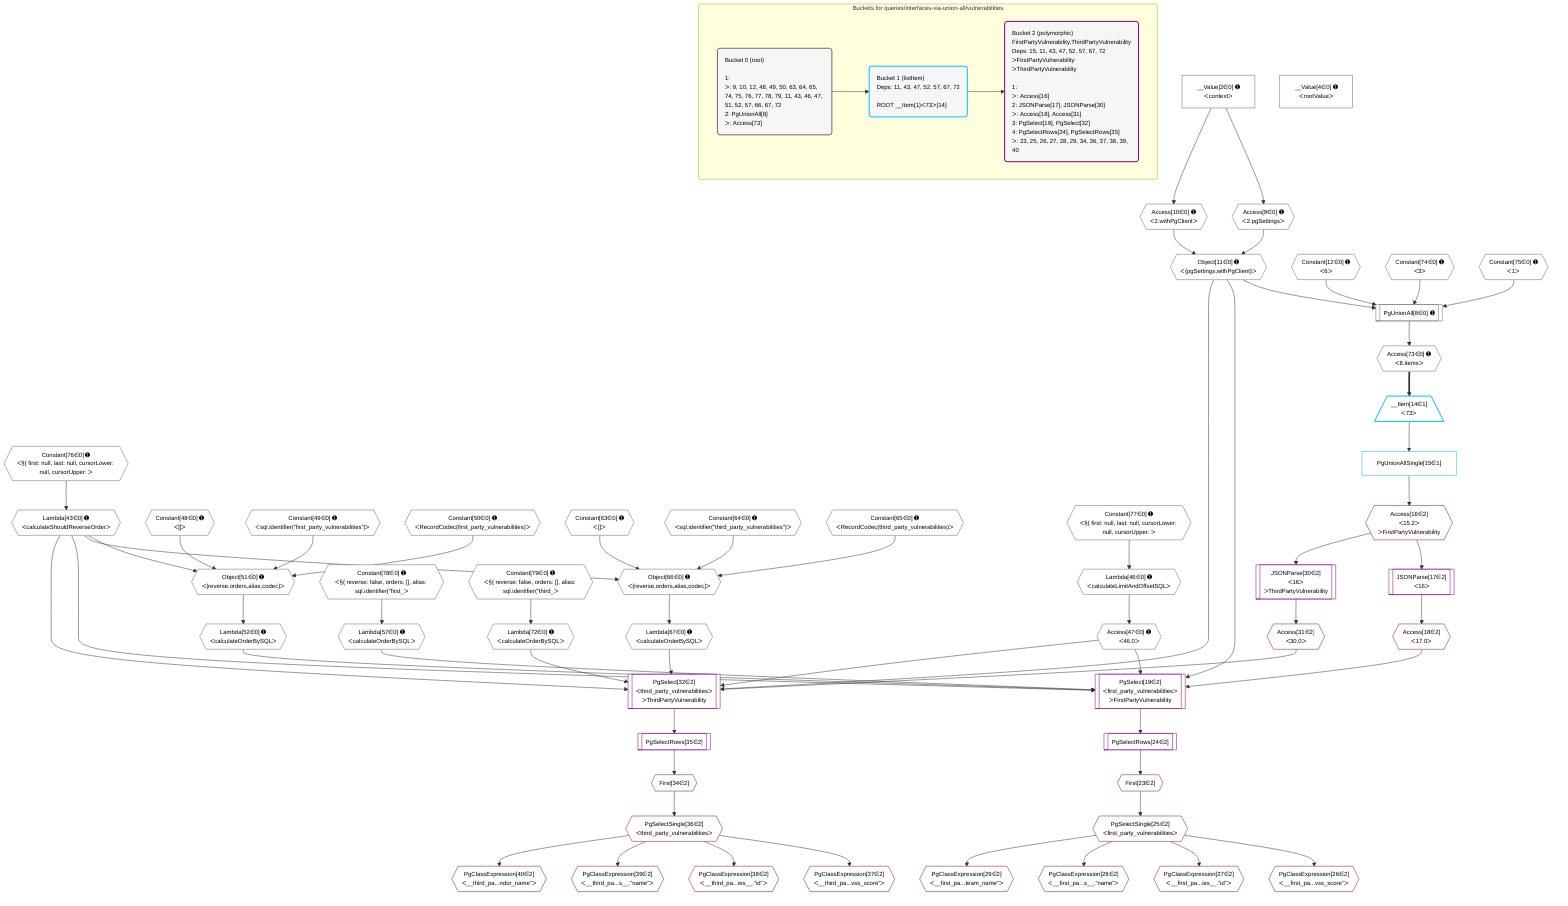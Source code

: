 %%{init: {'themeVariables': { 'fontSize': '12px'}}}%%
graph TD
    classDef path fill:#eee,stroke:#000,color:#000
    classDef plan fill:#fff,stroke-width:1px,color:#000
    classDef itemplan fill:#fff,stroke-width:2px,color:#000
    classDef unbatchedplan fill:#dff,stroke-width:1px,color:#000
    classDef sideeffectplan fill:#fcc,stroke-width:2px,color:#000
    classDef bucket fill:#f6f6f6,color:#000,stroke-width:2px,text-align:left


    %% plan dependencies
    PgUnionAll8[["PgUnionAll[8∈0] ➊"]]:::plan
    Object11{{"Object[11∈0] ➊<br />ᐸ{pgSettings,withPgClient}ᐳ"}}:::plan
    Constant12{{"Constant[12∈0] ➊<br />ᐸ6ᐳ"}}:::plan
    Constant74{{"Constant[74∈0] ➊<br />ᐸ3ᐳ"}}:::plan
    Constant75{{"Constant[75∈0] ➊<br />ᐸ1ᐳ"}}:::plan
    Object11 & Constant12 & Constant74 & Constant75 --> PgUnionAll8
    Object51{{"Object[51∈0] ➊<br />ᐸ{reverse,orders,alias,codec}ᐳ"}}:::plan
    Lambda43{{"Lambda[43∈0] ➊<br />ᐸcalculateShouldReverseOrderᐳ"}}:::plan
    Constant48{{"Constant[48∈0] ➊<br />ᐸ[]ᐳ"}}:::plan
    Constant49{{"Constant[49∈0] ➊<br />ᐸsql.identifier(”first_party_vulnerabilities”)ᐳ"}}:::plan
    Constant50{{"Constant[50∈0] ➊<br />ᐸRecordCodec(first_party_vulnerabilities)ᐳ"}}:::plan
    Lambda43 & Constant48 & Constant49 & Constant50 --> Object51
    Object66{{"Object[66∈0] ➊<br />ᐸ{reverse,orders,alias,codec}ᐳ"}}:::plan
    Constant63{{"Constant[63∈0] ➊<br />ᐸ[]ᐳ"}}:::plan
    Constant64{{"Constant[64∈0] ➊<br />ᐸsql.identifier(”third_party_vulnerabilities”)ᐳ"}}:::plan
    Constant65{{"Constant[65∈0] ➊<br />ᐸRecordCodec(third_party_vulnerabilities)ᐳ"}}:::plan
    Lambda43 & Constant63 & Constant64 & Constant65 --> Object66
    Access9{{"Access[9∈0] ➊<br />ᐸ2.pgSettingsᐳ"}}:::plan
    Access10{{"Access[10∈0] ➊<br />ᐸ2.withPgClientᐳ"}}:::plan
    Access9 & Access10 --> Object11
    __Value2["__Value[2∈0] ➊<br />ᐸcontextᐳ"]:::plan
    __Value2 --> Access9
    __Value2 --> Access10
    Constant76{{"Constant[76∈0] ➊<br />ᐸ§{ first: null, last: null, cursorLower: null, cursorUpper: ᐳ"}}:::plan
    Constant76 --> Lambda43
    Lambda46{{"Lambda[46∈0] ➊<br />ᐸcalculateLimitAndOffsetSQLᐳ"}}:::plan
    Constant77{{"Constant[77∈0] ➊<br />ᐸ§{ first: null, last: null, cursorLower: null, cursorUpper: ᐳ"}}:::plan
    Constant77 --> Lambda46
    Access47{{"Access[47∈0] ➊<br />ᐸ46.0ᐳ"}}:::plan
    Lambda46 --> Access47
    Lambda52{{"Lambda[52∈0] ➊<br />ᐸcalculateOrderBySQLᐳ"}}:::plan
    Object51 --> Lambda52
    Lambda57{{"Lambda[57∈0] ➊<br />ᐸcalculateOrderBySQLᐳ"}}:::plan
    Constant78{{"Constant[78∈0] ➊<br />ᐸ§{ reverse: false, orders: [], alias: sql.identifier(”first_ᐳ"}}:::plan
    Constant78 --> Lambda57
    Lambda67{{"Lambda[67∈0] ➊<br />ᐸcalculateOrderBySQLᐳ"}}:::plan
    Object66 --> Lambda67
    Lambda72{{"Lambda[72∈0] ➊<br />ᐸcalculateOrderBySQLᐳ"}}:::plan
    Constant79{{"Constant[79∈0] ➊<br />ᐸ§{ reverse: false, orders: [], alias: sql.identifier(”third_ᐳ"}}:::plan
    Constant79 --> Lambda72
    Access73{{"Access[73∈0] ➊<br />ᐸ8.itemsᐳ"}}:::plan
    PgUnionAll8 --> Access73
    __Value4["__Value[4∈0] ➊<br />ᐸrootValueᐳ"]:::plan
    __Item14[/"__Item[14∈1]<br />ᐸ73ᐳ"\]:::itemplan
    Access73 ==> __Item14
    PgUnionAllSingle15["PgUnionAllSingle[15∈1]"]:::plan
    __Item14 --> PgUnionAllSingle15
    PgSelect19[["PgSelect[19∈2]<br />ᐸfirst_party_vulnerabilitiesᐳ<br />ᐳFirstPartyVulnerability"]]:::plan
    Access18{{"Access[18∈2]<br />ᐸ17.0ᐳ"}}:::plan
    Object11 & Access18 & Lambda43 & Access47 & Lambda52 & Lambda57 --> PgSelect19
    PgSelect32[["PgSelect[32∈2]<br />ᐸthird_party_vulnerabilitiesᐳ<br />ᐳThirdPartyVulnerability"]]:::plan
    Access31{{"Access[31∈2]<br />ᐸ30.0ᐳ"}}:::plan
    Object11 & Access31 & Lambda43 & Access47 & Lambda67 & Lambda72 --> PgSelect32
    Access16{{"Access[16∈2]<br />ᐸ15.2ᐳ<br />ᐳFirstPartyVulnerability"}}:::plan
    PgUnionAllSingle15 --> Access16
    JSONParse17[["JSONParse[17∈2]<br />ᐸ16ᐳ"]]:::plan
    Access16 --> JSONParse17
    JSONParse17 --> Access18
    First23{{"First[23∈2]"}}:::plan
    PgSelectRows24[["PgSelectRows[24∈2]"]]:::plan
    PgSelectRows24 --> First23
    PgSelect19 --> PgSelectRows24
    PgSelectSingle25{{"PgSelectSingle[25∈2]<br />ᐸfirst_party_vulnerabilitiesᐳ"}}:::plan
    First23 --> PgSelectSingle25
    PgClassExpression26{{"PgClassExpression[26∈2]<br />ᐸ__first_pa...vss_score”ᐳ"}}:::plan
    PgSelectSingle25 --> PgClassExpression26
    PgClassExpression27{{"PgClassExpression[27∈2]<br />ᐸ__first_pa...ies__.”id”ᐳ"}}:::plan
    PgSelectSingle25 --> PgClassExpression27
    PgClassExpression28{{"PgClassExpression[28∈2]<br />ᐸ__first_pa...s__.”name”ᐳ"}}:::plan
    PgSelectSingle25 --> PgClassExpression28
    PgClassExpression29{{"PgClassExpression[29∈2]<br />ᐸ__first_pa...team_name”ᐳ"}}:::plan
    PgSelectSingle25 --> PgClassExpression29
    JSONParse30[["JSONParse[30∈2]<br />ᐸ16ᐳ<br />ᐳThirdPartyVulnerability"]]:::plan
    Access16 --> JSONParse30
    JSONParse30 --> Access31
    First34{{"First[34∈2]"}}:::plan
    PgSelectRows35[["PgSelectRows[35∈2]"]]:::plan
    PgSelectRows35 --> First34
    PgSelect32 --> PgSelectRows35
    PgSelectSingle36{{"PgSelectSingle[36∈2]<br />ᐸthird_party_vulnerabilitiesᐳ"}}:::plan
    First34 --> PgSelectSingle36
    PgClassExpression37{{"PgClassExpression[37∈2]<br />ᐸ__third_pa...vss_score”ᐳ"}}:::plan
    PgSelectSingle36 --> PgClassExpression37
    PgClassExpression38{{"PgClassExpression[38∈2]<br />ᐸ__third_pa...ies__.”id”ᐳ"}}:::plan
    PgSelectSingle36 --> PgClassExpression38
    PgClassExpression39{{"PgClassExpression[39∈2]<br />ᐸ__third_pa...s__.”name”ᐳ"}}:::plan
    PgSelectSingle36 --> PgClassExpression39
    PgClassExpression40{{"PgClassExpression[40∈2]<br />ᐸ__third_pa...ndor_name”ᐳ"}}:::plan
    PgSelectSingle36 --> PgClassExpression40

    %% define steps

    subgraph "Buckets for queries/interfaces-via-union-all/vulnerabilities"
    Bucket0("Bucket 0 (root)<br /><br />1: <br />ᐳ: 9, 10, 12, 48, 49, 50, 63, 64, 65, 74, 75, 76, 77, 78, 79, 11, 43, 46, 47, 51, 52, 57, 66, 67, 72<br />2: PgUnionAll[8]<br />ᐳ: Access[73]"):::bucket
    classDef bucket0 stroke:#696969
    class Bucket0,__Value2,__Value4,PgUnionAll8,Access9,Access10,Object11,Constant12,Lambda43,Lambda46,Access47,Constant48,Constant49,Constant50,Object51,Lambda52,Lambda57,Constant63,Constant64,Constant65,Object66,Lambda67,Lambda72,Access73,Constant74,Constant75,Constant76,Constant77,Constant78,Constant79 bucket0
    Bucket1("Bucket 1 (listItem)<br />Deps: 11, 43, 47, 52, 57, 67, 72<br /><br />ROOT __Item{1}ᐸ73ᐳ[14]"):::bucket
    classDef bucket1 stroke:#00bfff
    class Bucket1,__Item14,PgUnionAllSingle15 bucket1
    Bucket2("Bucket 2 (polymorphic)<br />FirstPartyVulnerability,ThirdPartyVulnerability<br />Deps: 15, 11, 43, 47, 52, 57, 67, 72<br />ᐳFirstPartyVulnerability<br />ᐳThirdPartyVulnerability<br /><br />1: <br />ᐳ: Access[16]<br />2: JSONParse[17], JSONParse[30]<br />ᐳ: Access[18], Access[31]<br />3: PgSelect[19], PgSelect[32]<br />4: PgSelectRows[24], PgSelectRows[35]<br />ᐳ: 23, 25, 26, 27, 28, 29, 34, 36, 37, 38, 39, 40"):::bucket
    classDef bucket2 stroke:#7f007f
    class Bucket2,Access16,JSONParse17,Access18,PgSelect19,First23,PgSelectRows24,PgSelectSingle25,PgClassExpression26,PgClassExpression27,PgClassExpression28,PgClassExpression29,JSONParse30,Access31,PgSelect32,First34,PgSelectRows35,PgSelectSingle36,PgClassExpression37,PgClassExpression38,PgClassExpression39,PgClassExpression40 bucket2
    Bucket0 --> Bucket1
    Bucket1 --> Bucket2
    end